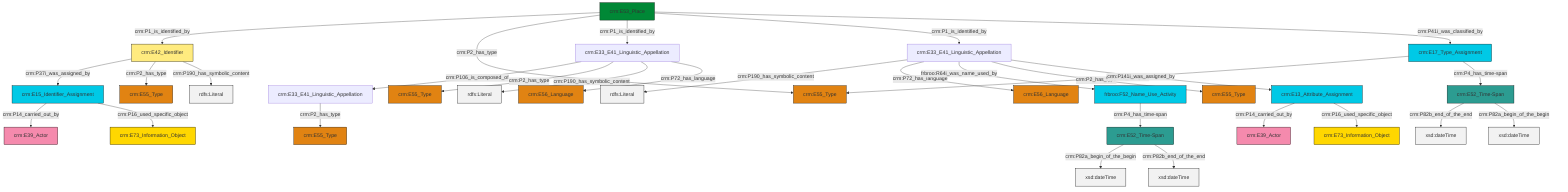 graph TD
classDef Literal fill:#f2f2f2,stroke:#000000;
classDef CRM_Entity fill:#FFFFFF,stroke:#000000;
classDef Temporal_Entity fill:#00C9E6, stroke:#000000;
classDef Type fill:#E18312, stroke:#000000;
classDef Time-Span fill:#2C9C91, stroke:#000000;
classDef Appellation fill:#FFEB7F, stroke:#000000;
classDef Place fill:#008836, stroke:#000000;
classDef Persistent_Item fill:#B266B2, stroke:#000000;
classDef Conceptual_Object fill:#FFD700, stroke:#000000;
classDef Physical_Thing fill:#D2B48C, stroke:#000000;
classDef Actor fill:#f58aad, stroke:#000000;
classDef PC_Classes fill:#4ce600, stroke:#000000;
classDef Multi fill:#cccccc,stroke:#000000;

0["crm:E42_Identifier"]:::Appellation -->|crm:P37i_was_assigned_by| 1["crm:E15_Identifier_Assignment"]:::Temporal_Entity
2["crm:E33_E41_Linguistic_Appellation"]:::Default -->|crm:P190_has_symbolic_content| 4[rdfs:Literal]:::Literal
2["crm:E33_E41_Linguistic_Appellation"]:::Default -->|crm:P72_has_language| 7["crm:E56_Language"]:::Type
8["crm:E13_Attribute_Assignment"]:::Temporal_Entity -->|crm:P14_carried_out_by| 9["crm:E39_Actor"]:::Actor
13["crm:E53_Place"]:::Place -->|crm:P1_is_identified_by| 0["crm:E42_Identifier"]:::Appellation
0["crm:E42_Identifier"]:::Appellation -->|crm:P2_has_type| 15["crm:E55_Type"]:::Type
2["crm:E33_E41_Linguistic_Appellation"]:::Default -->|frbroo:R64i_was_name_used_by| 16["frbroo:F52_Name_Use_Activity"]:::Temporal_Entity
1["crm:E15_Identifier_Assignment"]:::Temporal_Entity -->|crm:P14_carried_out_by| 18["crm:E39_Actor"]:::Actor
2["crm:E33_E41_Linguistic_Appellation"]:::Default -->|crm:P2_has_type| 21["crm:E55_Type"]:::Type
8["crm:E13_Attribute_Assignment"]:::Temporal_Entity -->|crm:P16_used_specific_object| 23["crm:E73_Information_Object"]:::Conceptual_Object
5["crm:E33_E41_Linguistic_Appellation"]:::Default -->|crm:P2_has_type| 25["crm:E55_Type"]:::Type
1["crm:E15_Identifier_Assignment"]:::Temporal_Entity -->|crm:P16_used_specific_object| 27["crm:E73_Information_Object"]:::Conceptual_Object
10["crm:E33_E41_Linguistic_Appellation"]:::Default -->|crm:P106_is_composed_of| 5["crm:E33_E41_Linguistic_Appellation"]:::Default
29["crm:E52_Time-Span"]:::Time-Span -->|crm:P82a_begin_of_the_begin| 30[xsd:dateTime]:::Literal
10["crm:E33_E41_Linguistic_Appellation"]:::Default -->|crm:P2_has_type| 31["crm:E55_Type"]:::Type
10["crm:E33_E41_Linguistic_Appellation"]:::Default -->|crm:P190_has_symbolic_content| 39[rdfs:Literal]:::Literal
29["crm:E52_Time-Span"]:::Time-Span -->|crm:P82b_end_of_the_end| 40[xsd:dateTime]:::Literal
13["crm:E53_Place"]:::Place -->|crm:P2_has_type| 32["crm:E55_Type"]:::Type
16["frbroo:F52_Name_Use_Activity"]:::Temporal_Entity -->|crm:P4_has_time-span| 29["crm:E52_Time-Span"]:::Time-Span
13["crm:E53_Place"]:::Place -->|crm:P1_is_identified_by| 10["crm:E33_E41_Linguistic_Appellation"]:::Default
44["crm:E52_Time-Span"]:::Time-Span -->|crm:P82b_end_of_the_end| 45[xsd:dateTime]:::Literal
19["crm:E17_Type_Assignment"]:::Temporal_Entity -->|crm:P42_assigned| 32["crm:E55_Type"]:::Type
44["crm:E52_Time-Span"]:::Time-Span -->|crm:P82a_begin_of_the_begin| 49[xsd:dateTime]:::Literal
10["crm:E33_E41_Linguistic_Appellation"]:::Default -->|crm:P72_has_language| 37["crm:E56_Language"]:::Type
13["crm:E53_Place"]:::Place -->|crm:P1_is_identified_by| 2["crm:E33_E41_Linguistic_Appellation"]:::Default
19["crm:E17_Type_Assignment"]:::Temporal_Entity -->|crm:P4_has_time-span| 44["crm:E52_Time-Span"]:::Time-Span
0["crm:E42_Identifier"]:::Appellation -->|crm:P190_has_symbolic_content| 52[rdfs:Literal]:::Literal
13["crm:E53_Place"]:::Place -->|crm:P41i_was_classified_by| 19["crm:E17_Type_Assignment"]:::Temporal_Entity
2["crm:E33_E41_Linguistic_Appellation"]:::Default -->|crm:P141i_was_assigned_by| 8["crm:E13_Attribute_Assignment"]:::Temporal_Entity